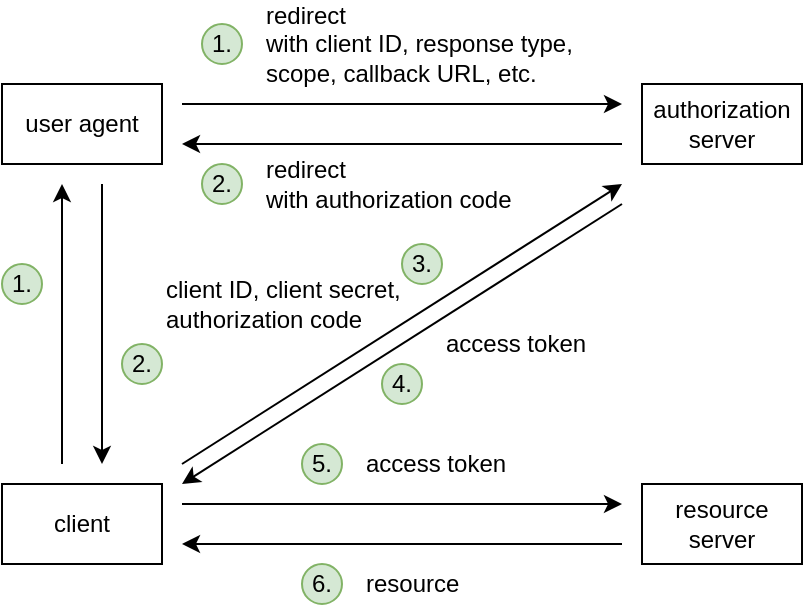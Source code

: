 <mxfile version="13.9.9" type="device"><diagram id="NGO0LrLQGm_Vb-p-xZRg" name="Page-1"><mxGraphModel dx="541" dy="369" grid="1" gridSize="10" guides="1" tooltips="1" connect="1" arrows="1" fold="1" page="1" pageScale="1" pageWidth="850" pageHeight="1100" math="0" shadow="0"><root><mxCell id="0"/><mxCell id="1" parent="0"/><mxCell id="lt3kY1EpNaofVCjdRGD0-1" value="client" style="rounded=0;whiteSpace=wrap;html=1;" parent="1" vertex="1"><mxGeometry x="160" y="320" width="80" height="40" as="geometry"/></mxCell><mxCell id="lt3kY1EpNaofVCjdRGD0-3" value="authorization server" style="rounded=0;whiteSpace=wrap;html=1;" parent="1" vertex="1"><mxGeometry x="480" y="120" width="80" height="40" as="geometry"/></mxCell><mxCell id="lt3kY1EpNaofVCjdRGD0-4" value="resource server" style="rounded=0;whiteSpace=wrap;html=1;" parent="1" vertex="1"><mxGeometry x="480" y="320" width="80" height="40" as="geometry"/></mxCell><mxCell id="lt3kY1EpNaofVCjdRGD0-5" value="user agent" style="rounded=0;whiteSpace=wrap;html=1;" parent="1" vertex="1"><mxGeometry x="160" y="120" width="80" height="40" as="geometry"/></mxCell><mxCell id="lt3kY1EpNaofVCjdRGD0-7" value="" style="endArrow=classic;html=1;" parent="1" edge="1"><mxGeometry width="50" height="50" relative="1" as="geometry"><mxPoint x="190" y="310" as="sourcePoint"/><mxPoint x="190" y="170" as="targetPoint"/></mxGeometry></mxCell><mxCell id="lt3kY1EpNaofVCjdRGD0-9" value="" style="endArrow=classic;html=1;" parent="1" edge="1"><mxGeometry width="50" height="50" relative="1" as="geometry"><mxPoint x="250" y="130" as="sourcePoint"/><mxPoint x="470" y="130" as="targetPoint"/></mxGeometry></mxCell><mxCell id="lt3kY1EpNaofVCjdRGD0-10" value="1." style="ellipse;whiteSpace=wrap;html=1;aspect=fixed;fillColor=#d5e8d4;strokeColor=#82b366;" parent="1" vertex="1"><mxGeometry x="160" y="210" width="20" height="20" as="geometry"/></mxCell><mxCell id="lt3kY1EpNaofVCjdRGD0-11" value="1." style="ellipse;whiteSpace=wrap;html=1;aspect=fixed;fillColor=#d5e8d4;strokeColor=#82b366;" parent="1" vertex="1"><mxGeometry x="260" y="90" width="20" height="20" as="geometry"/></mxCell><mxCell id="lt3kY1EpNaofVCjdRGD0-12" value="redirect&lt;br&gt;with client ID, response type, scope, callback URL, etc." style="text;html=1;strokeColor=none;fillColor=none;align=left;verticalAlign=middle;whiteSpace=wrap;rounded=0;" parent="1" vertex="1"><mxGeometry x="290" y="80" width="165" height="40" as="geometry"/></mxCell><mxCell id="lt3kY1EpNaofVCjdRGD0-14" value="2." style="ellipse;whiteSpace=wrap;html=1;aspect=fixed;fillColor=#d5e8d4;strokeColor=#82b366;" parent="1" vertex="1"><mxGeometry x="260" y="160" width="20" height="20" as="geometry"/></mxCell><mxCell id="lt3kY1EpNaofVCjdRGD0-15" value="redirect&lt;br&gt;with&amp;nbsp;authorization code" style="text;html=1;strokeColor=none;fillColor=none;align=left;verticalAlign=middle;whiteSpace=wrap;rounded=0;" parent="1" vertex="1"><mxGeometry x="290" y="155" width="140" height="30" as="geometry"/></mxCell><mxCell id="lt3kY1EpNaofVCjdRGD0-16" value="" style="endArrow=classic;html=1;" parent="1" edge="1"><mxGeometry width="50" height="50" relative="1" as="geometry"><mxPoint x="470" y="150" as="sourcePoint"/><mxPoint x="250" y="150" as="targetPoint"/></mxGeometry></mxCell><mxCell id="lt3kY1EpNaofVCjdRGD0-17" value="" style="endArrow=none;html=1;startArrow=classic;startFill=1;endFill=0;" parent="1" edge="1"><mxGeometry width="50" height="50" relative="1" as="geometry"><mxPoint x="210.0" y="310" as="sourcePoint"/><mxPoint x="210.0" y="170" as="targetPoint"/></mxGeometry></mxCell><mxCell id="lt3kY1EpNaofVCjdRGD0-19" value="2." style="ellipse;whiteSpace=wrap;html=1;aspect=fixed;fillColor=#d5e8d4;strokeColor=#82b366;" parent="1" vertex="1"><mxGeometry x="220" y="250" width="20" height="20" as="geometry"/></mxCell><mxCell id="lt3kY1EpNaofVCjdRGD0-20" value="" style="endArrow=none;startArrow=classic;html=1;endFill=0;" parent="1" edge="1"><mxGeometry width="50" height="50" relative="1" as="geometry"><mxPoint x="250" y="320" as="sourcePoint"/><mxPoint x="470" y="180" as="targetPoint"/></mxGeometry></mxCell><mxCell id="lt3kY1EpNaofVCjdRGD0-21" value="client ID, client secret, authorization code" style="text;html=1;strokeColor=none;fillColor=none;align=left;verticalAlign=middle;whiteSpace=wrap;rounded=0;" parent="1" vertex="1"><mxGeometry x="240" y="220" width="120" height="20" as="geometry"/></mxCell><mxCell id="lt3kY1EpNaofVCjdRGD0-22" value="" style="endArrow=classic;startArrow=none;html=1;startFill=0;" parent="1" edge="1"><mxGeometry width="50" height="50" relative="1" as="geometry"><mxPoint x="250.0" y="310" as="sourcePoint"/><mxPoint x="470" y="170" as="targetPoint"/></mxGeometry></mxCell><mxCell id="lt3kY1EpNaofVCjdRGD0-23" value="3." style="ellipse;whiteSpace=wrap;html=1;aspect=fixed;fillColor=#d5e8d4;strokeColor=#82b366;" parent="1" vertex="1"><mxGeometry x="360" y="200" width="20" height="20" as="geometry"/></mxCell><mxCell id="lt3kY1EpNaofVCjdRGD0-24" value="access token" style="text;html=1;strokeColor=none;fillColor=none;align=left;verticalAlign=middle;whiteSpace=wrap;rounded=0;" parent="1" vertex="1"><mxGeometry x="380" y="240" width="75" height="20" as="geometry"/></mxCell><mxCell id="lt3kY1EpNaofVCjdRGD0-25" value="4." style="ellipse;whiteSpace=wrap;html=1;aspect=fixed;fillColor=#d5e8d4;strokeColor=#82b366;" parent="1" vertex="1"><mxGeometry x="350" y="260" width="20" height="20" as="geometry"/></mxCell><mxCell id="lt3kY1EpNaofVCjdRGD0-26" value="" style="endArrow=classic;html=1;" parent="1" edge="1"><mxGeometry width="50" height="50" relative="1" as="geometry"><mxPoint x="250.0" y="330.0" as="sourcePoint"/><mxPoint x="470" y="330.0" as="targetPoint"/></mxGeometry></mxCell><mxCell id="lt3kY1EpNaofVCjdRGD0-28" value="access token" style="text;html=1;strokeColor=none;fillColor=none;align=left;verticalAlign=middle;whiteSpace=wrap;rounded=0;" parent="1" vertex="1"><mxGeometry x="340" y="300" width="75" height="20" as="geometry"/></mxCell><mxCell id="lt3kY1EpNaofVCjdRGD0-29" value="5." style="ellipse;whiteSpace=wrap;html=1;aspect=fixed;fillColor=#d5e8d4;strokeColor=#82b366;" parent="1" vertex="1"><mxGeometry x="310" y="300" width="20" height="20" as="geometry"/></mxCell><mxCell id="lt3kY1EpNaofVCjdRGD0-30" value="" style="endArrow=none;html=1;endFill=0;startArrow=classic;startFill=1;" parent="1" edge="1"><mxGeometry width="50" height="50" relative="1" as="geometry"><mxPoint x="250.0" y="350.0" as="sourcePoint"/><mxPoint x="470" y="350.0" as="targetPoint"/></mxGeometry></mxCell><mxCell id="lt3kY1EpNaofVCjdRGD0-31" value="6." style="ellipse;whiteSpace=wrap;html=1;aspect=fixed;fillColor=#d5e8d4;strokeColor=#82b366;" parent="1" vertex="1"><mxGeometry x="310" y="360" width="20" height="20" as="geometry"/></mxCell><mxCell id="lt3kY1EpNaofVCjdRGD0-32" value="resource" style="text;html=1;strokeColor=none;fillColor=none;align=left;verticalAlign=middle;whiteSpace=wrap;rounded=0;" parent="1" vertex="1"><mxGeometry x="340" y="360" width="75" height="20" as="geometry"/></mxCell></root></mxGraphModel></diagram></mxfile>